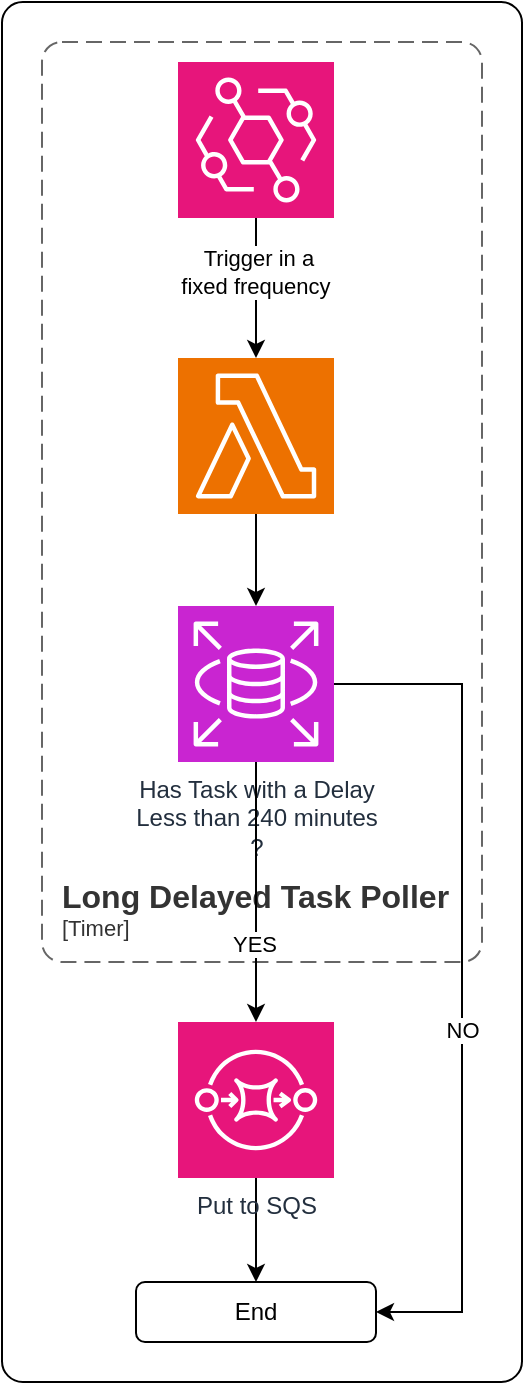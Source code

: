 <mxfile version="22.1.17" type="github">
  <diagram name="Page-1" id="KfydnyV6p2WG9cMRB0td">
    <mxGraphModel dx="1434" dy="786" grid="1" gridSize="10" guides="1" tooltips="1" connect="1" arrows="1" fold="1" page="1" pageScale="1" pageWidth="827" pageHeight="1169" math="0" shadow="0">
      <root>
        <mxCell id="0" />
        <mxCell id="1" parent="0" />
        <mxCell id="z33pJoFwpU5PtiwpWnM1-3" value="" style="rounded=1;whiteSpace=wrap;html=1;gradientColor=none;arcSize=4;" parent="1" vertex="1">
          <mxGeometry x="170" width="260" height="690" as="geometry" />
        </mxCell>
        <mxCell id="kdcBb6lRAiKVVg9fic0u-11" style="edgeStyle=orthogonalEdgeStyle;rounded=0;orthogonalLoop=1;jettySize=auto;html=1;" parent="1" source="HySa8QMIsVt5VibjJ5JL-1" target="kdcBb6lRAiKVVg9fic0u-10" edge="1">
          <mxGeometry relative="1" as="geometry" />
        </mxCell>
        <mxCell id="HySa8QMIsVt5VibjJ5JL-1" value="Put to SQS" style="sketch=0;points=[[0,0,0],[0.25,0,0],[0.5,0,0],[0.75,0,0],[1,0,0],[0,1,0],[0.25,1,0],[0.5,1,0],[0.75,1,0],[1,1,0],[0,0.25,0],[0,0.5,0],[0,0.75,0],[1,0.25,0],[1,0.5,0],[1,0.75,0]];outlineConnect=0;fontColor=#232F3E;fillColor=#E7157B;strokeColor=#ffffff;dashed=0;verticalLabelPosition=bottom;verticalAlign=top;align=center;html=1;fontSize=12;fontStyle=0;aspect=fixed;shape=mxgraph.aws4.resourceIcon;resIcon=mxgraph.aws4.sqs;" parent="1" vertex="1">
          <mxGeometry x="258" y="510" width="78" height="78" as="geometry" />
        </mxCell>
        <mxCell id="HySa8QMIsVt5VibjJ5JL-2" value="" style="sketch=0;points=[[0,0,0],[0.25,0,0],[0.5,0,0],[0.75,0,0],[1,0,0],[0,1,0],[0.25,1,0],[0.5,1,0],[0.75,1,0],[1,1,0],[0,0.25,0],[0,0.5,0],[0,0.75,0],[1,0.25,0],[1,0.5,0],[1,0.75,0]];outlineConnect=0;fontColor=#232F3E;fillColor=#ED7100;strokeColor=#ffffff;dashed=0;verticalLabelPosition=bottom;verticalAlign=top;align=center;html=1;fontSize=12;fontStyle=0;aspect=fixed;shape=mxgraph.aws4.resourceIcon;resIcon=mxgraph.aws4.lambda;" parent="1" vertex="1">
          <mxGeometry x="258" y="178" width="78" height="78" as="geometry" />
        </mxCell>
        <object placeholders="1" c4Name="Long Delayed Task Poller" c4Type="ContainerScopeBoundary" c4Application="Timer" label="&lt;font style=&quot;font-size: 16px&quot;&gt;&lt;b&gt;&lt;div style=&quot;text-align: left&quot;&gt;%c4Name%&lt;/div&gt;&lt;/b&gt;&lt;/font&gt;&lt;div style=&quot;text-align: left&quot;&gt;[%c4Application%]&lt;/div&gt;" id="HySa8QMIsVt5VibjJ5JL-13">
          <mxCell style="rounded=1;fontSize=11;whiteSpace=wrap;html=1;dashed=1;arcSize=20;fillColor=none;strokeColor=#666666;fontColor=#333333;labelBackgroundColor=none;align=left;verticalAlign=bottom;labelBorderColor=none;spacingTop=0;spacing=10;dashPattern=8 4;metaEdit=1;rotatable=0;perimeter=rectanglePerimeter;noLabel=0;labelPadding=0;allowArrows=0;connectable=0;expand=0;recursiveResize=0;editable=1;pointerEvents=0;absoluteArcSize=1;points=[[0.25,0,0],[0.5,0,0],[0.75,0,0],[1,0.25,0],[1,0.5,0],[1,0.75,0],[0.75,1,0],[0.5,1,0],[0.25,1,0],[0,0.75,0],[0,0.5,0],[0,0.25,0]];" parent="1" vertex="1">
            <mxGeometry x="190" y="20" width="220" height="460" as="geometry" />
          </mxCell>
        </object>
        <mxCell id="kdcBb6lRAiKVVg9fic0u-10" value="End" style="rounded=1;whiteSpace=wrap;html=1;" parent="1" vertex="1">
          <mxGeometry x="237" y="640" width="120" height="30" as="geometry" />
        </mxCell>
        <mxCell id="bm7pbtdzCXutwFkzFlmY-8" style="edgeStyle=orthogonalEdgeStyle;rounded=0;orthogonalLoop=1;jettySize=auto;html=1;entryX=1;entryY=0.5;entryDx=0;entryDy=0;" edge="1" parent="1" source="kdcBb6lRAiKVVg9fic0u-33" target="kdcBb6lRAiKVVg9fic0u-10">
          <mxGeometry relative="1" as="geometry">
            <Array as="points">
              <mxPoint x="400" y="341" />
              <mxPoint x="400" y="655" />
            </Array>
          </mxGeometry>
        </mxCell>
        <mxCell id="bm7pbtdzCXutwFkzFlmY-9" value="NO" style="edgeLabel;html=1;align=center;verticalAlign=middle;resizable=0;points=[];" vertex="1" connectable="0" parent="bm7pbtdzCXutwFkzFlmY-8">
          <mxGeometry x="0.125" relative="1" as="geometry">
            <mxPoint as="offset" />
          </mxGeometry>
        </mxCell>
        <mxCell id="kdcBb6lRAiKVVg9fic0u-33" value="Has Task with a Delay&lt;br&gt;Less than 240 minutes&lt;br&gt;?" style="sketch=0;points=[[0,0,0],[0.25,0,0],[0.5,0,0],[0.75,0,0],[1,0,0],[0,1,0],[0.25,1,0],[0.5,1,0],[0.75,1,0],[1,1,0],[0,0.25,0],[0,0.5,0],[0,0.75,0],[1,0.25,0],[1,0.5,0],[1,0.75,0]];outlineConnect=0;fontColor=#232F3E;fillColor=#C925D1;strokeColor=#ffffff;dashed=0;verticalLabelPosition=bottom;verticalAlign=top;align=center;html=1;fontSize=12;fontStyle=0;aspect=fixed;shape=mxgraph.aws4.resourceIcon;resIcon=mxgraph.aws4.rds;" parent="1" vertex="1">
          <mxGeometry x="258" y="302" width="78" height="78" as="geometry" />
        </mxCell>
        <mxCell id="kdcBb6lRAiKVVg9fic0u-39" style="edgeStyle=orthogonalEdgeStyle;rounded=0;orthogonalLoop=1;jettySize=auto;html=1;entryX=0.5;entryY=0;entryDx=0;entryDy=0;entryPerimeter=0;" parent="1" source="HySa8QMIsVt5VibjJ5JL-2" target="kdcBb6lRAiKVVg9fic0u-33" edge="1">
          <mxGeometry relative="1" as="geometry" />
        </mxCell>
        <mxCell id="bm7pbtdzCXutwFkzFlmY-2" value="" style="sketch=0;points=[[0,0,0],[0.25,0,0],[0.5,0,0],[0.75,0,0],[1,0,0],[0,1,0],[0.25,1,0],[0.5,1,0],[0.75,1,0],[1,1,0],[0,0.25,0],[0,0.5,0],[0,0.75,0],[1,0.25,0],[1,0.5,0],[1,0.75,0]];outlineConnect=0;fontColor=#232F3E;fillColor=#E7157B;strokeColor=#ffffff;dashed=0;verticalLabelPosition=bottom;verticalAlign=top;align=center;html=1;fontSize=12;fontStyle=0;aspect=fixed;shape=mxgraph.aws4.resourceIcon;resIcon=mxgraph.aws4.eventbridge;" vertex="1" parent="1">
          <mxGeometry x="258" y="30" width="78" height="78" as="geometry" />
        </mxCell>
        <mxCell id="bm7pbtdzCXutwFkzFlmY-3" style="edgeStyle=orthogonalEdgeStyle;rounded=0;orthogonalLoop=1;jettySize=auto;html=1;entryX=0.5;entryY=0;entryDx=0;entryDy=0;entryPerimeter=0;" edge="1" parent="1" source="bm7pbtdzCXutwFkzFlmY-2" target="HySa8QMIsVt5VibjJ5JL-2">
          <mxGeometry relative="1" as="geometry" />
        </mxCell>
        <mxCell id="bm7pbtdzCXutwFkzFlmY-10" value="Trigger in a&lt;br&gt;fixed frequency&amp;nbsp;" style="edgeLabel;html=1;align=center;verticalAlign=middle;resizable=0;points=[];" vertex="1" connectable="0" parent="bm7pbtdzCXutwFkzFlmY-3">
          <mxGeometry x="-0.229" y="1" relative="1" as="geometry">
            <mxPoint as="offset" />
          </mxGeometry>
        </mxCell>
        <mxCell id="bm7pbtdzCXutwFkzFlmY-6" style="edgeStyle=orthogonalEdgeStyle;rounded=0;orthogonalLoop=1;jettySize=auto;html=1;entryX=0.5;entryY=0;entryDx=0;entryDy=0;entryPerimeter=0;" edge="1" parent="1" source="kdcBb6lRAiKVVg9fic0u-33" target="HySa8QMIsVt5VibjJ5JL-1">
          <mxGeometry relative="1" as="geometry" />
        </mxCell>
        <mxCell id="bm7pbtdzCXutwFkzFlmY-7" value="YES" style="edgeLabel;html=1;align=center;verticalAlign=middle;resizable=0;points=[];" vertex="1" connectable="0" parent="bm7pbtdzCXutwFkzFlmY-6">
          <mxGeometry x="0.4" y="2" relative="1" as="geometry">
            <mxPoint x="-3" as="offset" />
          </mxGeometry>
        </mxCell>
      </root>
    </mxGraphModel>
  </diagram>
</mxfile>
